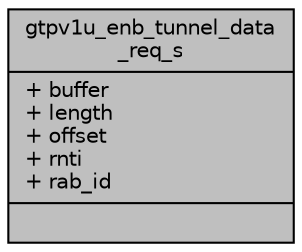 digraph "gtpv1u_enb_tunnel_data_req_s"
{
 // LATEX_PDF_SIZE
  edge [fontname="Helvetica",fontsize="10",labelfontname="Helvetica",labelfontsize="10"];
  node [fontname="Helvetica",fontsize="10",shape=record];
  Node1 [label="{gtpv1u_enb_tunnel_data\l_req_s\n|+ buffer\l+ length\l+ offset\l+ rnti\l+ rab_id\l|}",height=0.2,width=0.4,color="black", fillcolor="grey75", style="filled", fontcolor="black",tooltip=" "];
}
